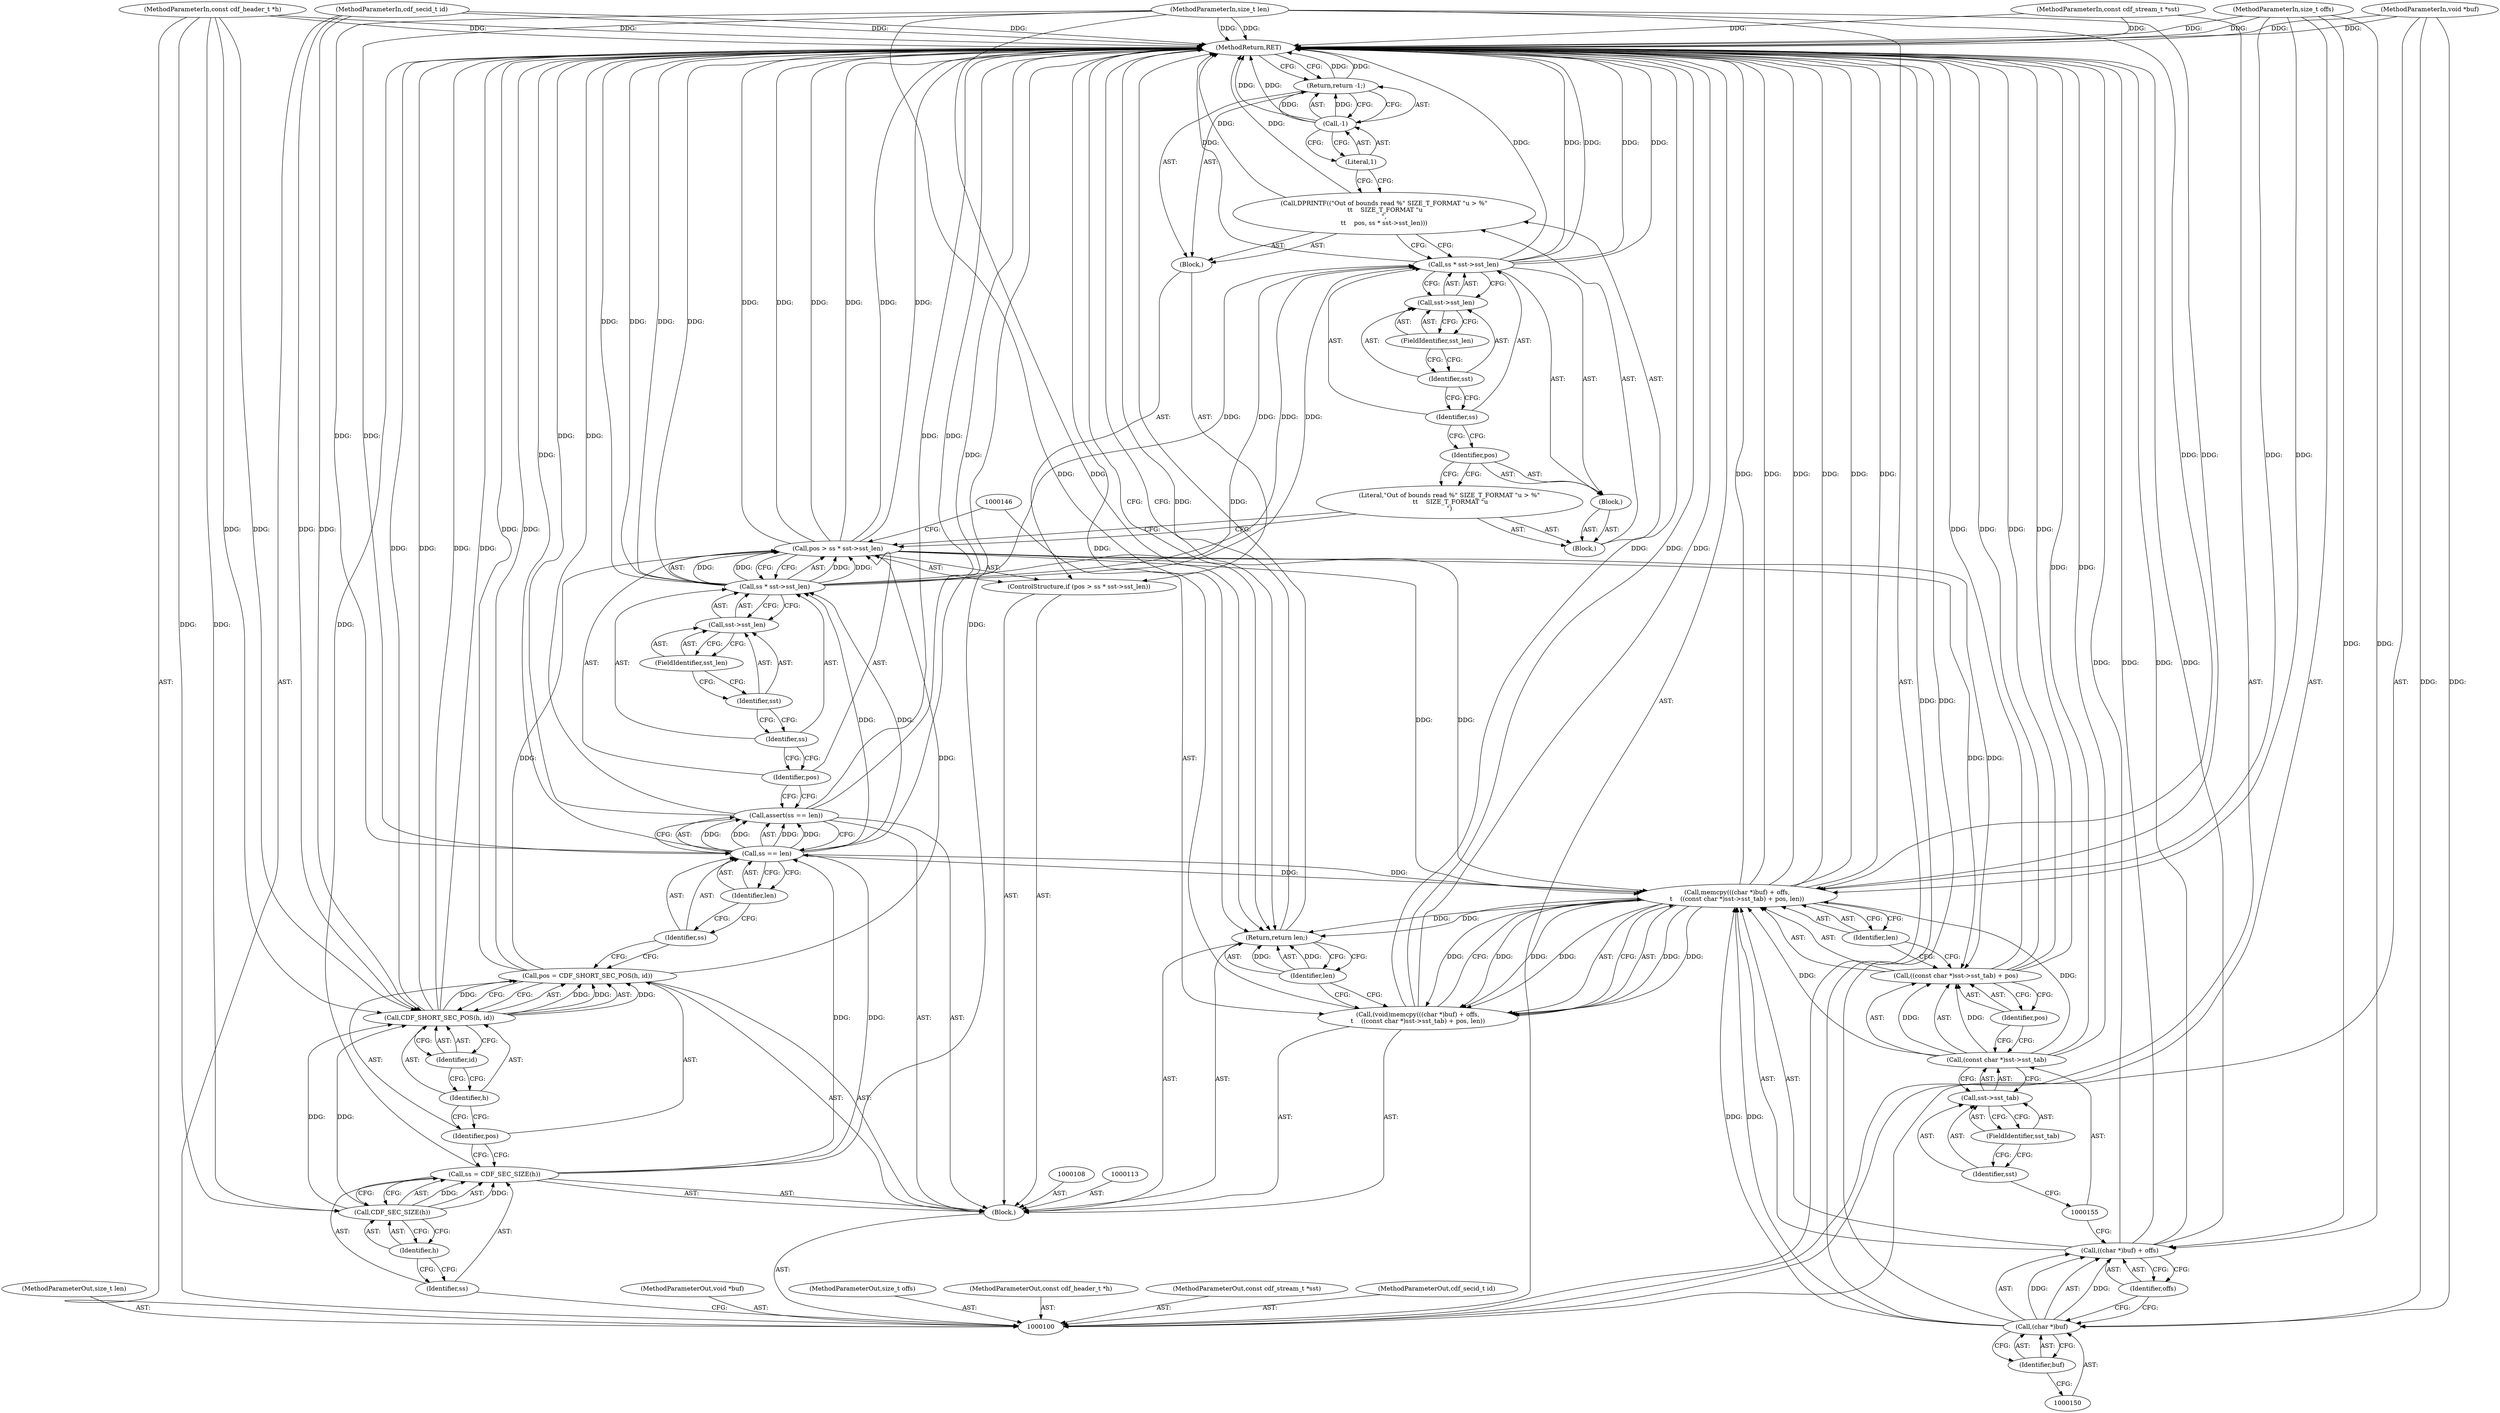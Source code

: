 digraph "1_file_1aec04dbf8a24b8a6ba64c4f74efa0628e36db0b_0" {
"1000163" [label="(MethodReturn,RET)"];
"1000101" [label="(MethodParameterIn,const cdf_stream_t *sst)"];
"1000236" [label="(MethodParameterOut,const cdf_stream_t *sst)"];
"1000102" [label="(MethodParameterIn,void *buf)"];
"1000237" [label="(MethodParameterOut,void *buf)"];
"1000103" [label="(MethodParameterIn,size_t offs)"];
"1000238" [label="(MethodParameterOut,size_t offs)"];
"1000137" [label="(Call,ss * sst->sst_len)"];
"1000138" [label="(Identifier,ss)"];
"1000139" [label="(Call,sst->sst_len)"];
"1000140" [label="(Identifier,sst)"];
"1000141" [label="(FieldIdentifier,sst_len)"];
"1000135" [label="(Block,)"];
"1000136" [label="(Identifier,pos)"];
"1000143" [label="(Call,-1)"];
"1000144" [label="(Literal,1)"];
"1000142" [label="(Return,return -1;)"];
"1000148" [label="(Call,((char *)buf) + offs)"];
"1000149" [label="(Call,(char *)buf)"];
"1000145" [label="(Call,(void)memcpy(((char *)buf) + offs,\n\t    ((const char *)sst->sst_tab) + pos, len))"];
"1000151" [label="(Identifier,buf)"];
"1000152" [label="(Identifier,offs)"];
"1000147" [label="(Call,memcpy(((char *)buf) + offs,\n\t    ((const char *)sst->sst_tab) + pos, len))"];
"1000156" [label="(Call,sst->sst_tab)"];
"1000157" [label="(Identifier,sst)"];
"1000158" [label="(FieldIdentifier,sst_tab)"];
"1000159" [label="(Identifier,pos)"];
"1000160" [label="(Identifier,len)"];
"1000153" [label="(Call,((const char *)sst->sst_tab) + pos)"];
"1000154" [label="(Call,(const char *)sst->sst_tab)"];
"1000161" [label="(Return,return len;)"];
"1000162" [label="(Identifier,len)"];
"1000105" [label="(MethodParameterIn,const cdf_header_t *h)"];
"1000240" [label="(MethodParameterOut,const cdf_header_t *h)"];
"1000106" [label="(MethodParameterIn,cdf_secid_t id)"];
"1000241" [label="(MethodParameterOut,cdf_secid_t id)"];
"1000104" [label="(MethodParameterIn,size_t len)"];
"1000239" [label="(MethodParameterOut,size_t len)"];
"1000107" [label="(Block,)"];
"1000111" [label="(Call,CDF_SEC_SIZE(h))"];
"1000112" [label="(Identifier,h)"];
"1000109" [label="(Call,ss = CDF_SEC_SIZE(h))"];
"1000110" [label="(Identifier,ss)"];
"1000116" [label="(Call,CDF_SHORT_SEC_POS(h, id))"];
"1000117" [label="(Identifier,h)"];
"1000118" [label="(Identifier,id)"];
"1000114" [label="(Call,pos = CDF_SHORT_SEC_POS(h, id))"];
"1000115" [label="(Identifier,pos)"];
"1000122" [label="(Identifier,len)"];
"1000119" [label="(Call,assert(ss == len))"];
"1000120" [label="(Call,ss == len)"];
"1000121" [label="(Identifier,ss)"];
"1000123" [label="(ControlStructure,if (pos > ss * sst->sst_len))"];
"1000126" [label="(Call,ss * sst->sst_len)"];
"1000127" [label="(Identifier,ss)"];
"1000128" [label="(Call,sst->sst_len)"];
"1000129" [label="(Identifier,sst)"];
"1000130" [label="(FieldIdentifier,sst_len)"];
"1000131" [label="(Block,)"];
"1000124" [label="(Call,pos > ss * sst->sst_len)"];
"1000125" [label="(Identifier,pos)"];
"1000133" [label="(Block,)"];
"1000134" [label="(Literal,\"Out of bounds read %\" SIZE_T_FORMAT \"u > %\"\n \t\t    SIZE_T_FORMAT \"u\n\")"];
"1000132" [label="(Call,DPRINTF((\"Out of bounds read %\" SIZE_T_FORMAT \"u > %\"\n \t\t    SIZE_T_FORMAT \"u\n\",\n\t\t    pos, ss * sst->sst_len)))"];
"1000163" -> "1000100"  [label="AST: "];
"1000163" -> "1000142"  [label="CFG: "];
"1000163" -> "1000161"  [label="CFG: "];
"1000161" -> "1000163"  [label="DDG: "];
"1000142" -> "1000163"  [label="DDG: "];
"1000124" -> "1000163"  [label="DDG: "];
"1000124" -> "1000163"  [label="DDG: "];
"1000124" -> "1000163"  [label="DDG: "];
"1000149" -> "1000163"  [label="DDG: "];
"1000104" -> "1000163"  [label="DDG: "];
"1000105" -> "1000163"  [label="DDG: "];
"1000148" -> "1000163"  [label="DDG: "];
"1000148" -> "1000163"  [label="DDG: "];
"1000103" -> "1000163"  [label="DDG: "];
"1000116" -> "1000163"  [label="DDG: "];
"1000116" -> "1000163"  [label="DDG: "];
"1000102" -> "1000163"  [label="DDG: "];
"1000153" -> "1000163"  [label="DDG: "];
"1000153" -> "1000163"  [label="DDG: "];
"1000119" -> "1000163"  [label="DDG: "];
"1000119" -> "1000163"  [label="DDG: "];
"1000147" -> "1000163"  [label="DDG: "];
"1000147" -> "1000163"  [label="DDG: "];
"1000147" -> "1000163"  [label="DDG: "];
"1000132" -> "1000163"  [label="DDG: "];
"1000137" -> "1000163"  [label="DDG: "];
"1000137" -> "1000163"  [label="DDG: "];
"1000137" -> "1000163"  [label="DDG: "];
"1000126" -> "1000163"  [label="DDG: "];
"1000126" -> "1000163"  [label="DDG: "];
"1000101" -> "1000163"  [label="DDG: "];
"1000143" -> "1000163"  [label="DDG: "];
"1000120" -> "1000163"  [label="DDG: "];
"1000145" -> "1000163"  [label="DDG: "];
"1000145" -> "1000163"  [label="DDG: "];
"1000154" -> "1000163"  [label="DDG: "];
"1000109" -> "1000163"  [label="DDG: "];
"1000114" -> "1000163"  [label="DDG: "];
"1000106" -> "1000163"  [label="DDG: "];
"1000101" -> "1000100"  [label="AST: "];
"1000101" -> "1000163"  [label="DDG: "];
"1000236" -> "1000100"  [label="AST: "];
"1000102" -> "1000100"  [label="AST: "];
"1000102" -> "1000163"  [label="DDG: "];
"1000102" -> "1000149"  [label="DDG: "];
"1000237" -> "1000100"  [label="AST: "];
"1000103" -> "1000100"  [label="AST: "];
"1000103" -> "1000163"  [label="DDG: "];
"1000103" -> "1000147"  [label="DDG: "];
"1000103" -> "1000148"  [label="DDG: "];
"1000238" -> "1000100"  [label="AST: "];
"1000137" -> "1000135"  [label="AST: "];
"1000137" -> "1000139"  [label="CFG: "];
"1000138" -> "1000137"  [label="AST: "];
"1000139" -> "1000137"  [label="AST: "];
"1000132" -> "1000137"  [label="CFG: "];
"1000137" -> "1000163"  [label="DDG: "];
"1000137" -> "1000163"  [label="DDG: "];
"1000137" -> "1000163"  [label="DDG: "];
"1000126" -> "1000137"  [label="DDG: "];
"1000126" -> "1000137"  [label="DDG: "];
"1000138" -> "1000137"  [label="AST: "];
"1000138" -> "1000136"  [label="CFG: "];
"1000140" -> "1000138"  [label="CFG: "];
"1000139" -> "1000137"  [label="AST: "];
"1000139" -> "1000141"  [label="CFG: "];
"1000140" -> "1000139"  [label="AST: "];
"1000141" -> "1000139"  [label="AST: "];
"1000137" -> "1000139"  [label="CFG: "];
"1000140" -> "1000139"  [label="AST: "];
"1000140" -> "1000138"  [label="CFG: "];
"1000141" -> "1000140"  [label="CFG: "];
"1000141" -> "1000139"  [label="AST: "];
"1000141" -> "1000140"  [label="CFG: "];
"1000139" -> "1000141"  [label="CFG: "];
"1000135" -> "1000133"  [label="AST: "];
"1000136" -> "1000135"  [label="AST: "];
"1000137" -> "1000135"  [label="AST: "];
"1000136" -> "1000135"  [label="AST: "];
"1000136" -> "1000134"  [label="CFG: "];
"1000138" -> "1000136"  [label="CFG: "];
"1000143" -> "1000142"  [label="AST: "];
"1000143" -> "1000144"  [label="CFG: "];
"1000144" -> "1000143"  [label="AST: "];
"1000142" -> "1000143"  [label="CFG: "];
"1000143" -> "1000163"  [label="DDG: "];
"1000143" -> "1000142"  [label="DDG: "];
"1000144" -> "1000143"  [label="AST: "];
"1000144" -> "1000132"  [label="CFG: "];
"1000143" -> "1000144"  [label="CFG: "];
"1000142" -> "1000131"  [label="AST: "];
"1000142" -> "1000143"  [label="CFG: "];
"1000143" -> "1000142"  [label="AST: "];
"1000163" -> "1000142"  [label="CFG: "];
"1000142" -> "1000163"  [label="DDG: "];
"1000143" -> "1000142"  [label="DDG: "];
"1000148" -> "1000147"  [label="AST: "];
"1000148" -> "1000152"  [label="CFG: "];
"1000149" -> "1000148"  [label="AST: "];
"1000152" -> "1000148"  [label="AST: "];
"1000155" -> "1000148"  [label="CFG: "];
"1000148" -> "1000163"  [label="DDG: "];
"1000148" -> "1000163"  [label="DDG: "];
"1000149" -> "1000148"  [label="DDG: "];
"1000103" -> "1000148"  [label="DDG: "];
"1000149" -> "1000148"  [label="AST: "];
"1000149" -> "1000151"  [label="CFG: "];
"1000150" -> "1000149"  [label="AST: "];
"1000151" -> "1000149"  [label="AST: "];
"1000152" -> "1000149"  [label="CFG: "];
"1000149" -> "1000163"  [label="DDG: "];
"1000149" -> "1000147"  [label="DDG: "];
"1000149" -> "1000148"  [label="DDG: "];
"1000102" -> "1000149"  [label="DDG: "];
"1000145" -> "1000107"  [label="AST: "];
"1000145" -> "1000147"  [label="CFG: "];
"1000146" -> "1000145"  [label="AST: "];
"1000147" -> "1000145"  [label="AST: "];
"1000162" -> "1000145"  [label="CFG: "];
"1000145" -> "1000163"  [label="DDG: "];
"1000145" -> "1000163"  [label="DDG: "];
"1000147" -> "1000145"  [label="DDG: "];
"1000147" -> "1000145"  [label="DDG: "];
"1000147" -> "1000145"  [label="DDG: "];
"1000151" -> "1000149"  [label="AST: "];
"1000151" -> "1000150"  [label="CFG: "];
"1000149" -> "1000151"  [label="CFG: "];
"1000152" -> "1000148"  [label="AST: "];
"1000152" -> "1000149"  [label="CFG: "];
"1000148" -> "1000152"  [label="CFG: "];
"1000147" -> "1000145"  [label="AST: "];
"1000147" -> "1000160"  [label="CFG: "];
"1000148" -> "1000147"  [label="AST: "];
"1000153" -> "1000147"  [label="AST: "];
"1000160" -> "1000147"  [label="AST: "];
"1000145" -> "1000147"  [label="CFG: "];
"1000147" -> "1000163"  [label="DDG: "];
"1000147" -> "1000163"  [label="DDG: "];
"1000147" -> "1000163"  [label="DDG: "];
"1000147" -> "1000145"  [label="DDG: "];
"1000147" -> "1000145"  [label="DDG: "];
"1000147" -> "1000145"  [label="DDG: "];
"1000149" -> "1000147"  [label="DDG: "];
"1000103" -> "1000147"  [label="DDG: "];
"1000154" -> "1000147"  [label="DDG: "];
"1000124" -> "1000147"  [label="DDG: "];
"1000120" -> "1000147"  [label="DDG: "];
"1000104" -> "1000147"  [label="DDG: "];
"1000147" -> "1000161"  [label="DDG: "];
"1000156" -> "1000154"  [label="AST: "];
"1000156" -> "1000158"  [label="CFG: "];
"1000157" -> "1000156"  [label="AST: "];
"1000158" -> "1000156"  [label="AST: "];
"1000154" -> "1000156"  [label="CFG: "];
"1000157" -> "1000156"  [label="AST: "];
"1000157" -> "1000155"  [label="CFG: "];
"1000158" -> "1000157"  [label="CFG: "];
"1000158" -> "1000156"  [label="AST: "];
"1000158" -> "1000157"  [label="CFG: "];
"1000156" -> "1000158"  [label="CFG: "];
"1000159" -> "1000153"  [label="AST: "];
"1000159" -> "1000154"  [label="CFG: "];
"1000153" -> "1000159"  [label="CFG: "];
"1000160" -> "1000147"  [label="AST: "];
"1000160" -> "1000153"  [label="CFG: "];
"1000147" -> "1000160"  [label="CFG: "];
"1000153" -> "1000147"  [label="AST: "];
"1000153" -> "1000159"  [label="CFG: "];
"1000154" -> "1000153"  [label="AST: "];
"1000159" -> "1000153"  [label="AST: "];
"1000160" -> "1000153"  [label="CFG: "];
"1000153" -> "1000163"  [label="DDG: "];
"1000153" -> "1000163"  [label="DDG: "];
"1000154" -> "1000153"  [label="DDG: "];
"1000124" -> "1000153"  [label="DDG: "];
"1000154" -> "1000153"  [label="AST: "];
"1000154" -> "1000156"  [label="CFG: "];
"1000155" -> "1000154"  [label="AST: "];
"1000156" -> "1000154"  [label="AST: "];
"1000159" -> "1000154"  [label="CFG: "];
"1000154" -> "1000163"  [label="DDG: "];
"1000154" -> "1000147"  [label="DDG: "];
"1000154" -> "1000153"  [label="DDG: "];
"1000161" -> "1000107"  [label="AST: "];
"1000161" -> "1000162"  [label="CFG: "];
"1000162" -> "1000161"  [label="AST: "];
"1000163" -> "1000161"  [label="CFG: "];
"1000161" -> "1000163"  [label="DDG: "];
"1000162" -> "1000161"  [label="DDG: "];
"1000147" -> "1000161"  [label="DDG: "];
"1000104" -> "1000161"  [label="DDG: "];
"1000162" -> "1000161"  [label="AST: "];
"1000162" -> "1000145"  [label="CFG: "];
"1000161" -> "1000162"  [label="CFG: "];
"1000162" -> "1000161"  [label="DDG: "];
"1000105" -> "1000100"  [label="AST: "];
"1000105" -> "1000163"  [label="DDG: "];
"1000105" -> "1000111"  [label="DDG: "];
"1000105" -> "1000116"  [label="DDG: "];
"1000240" -> "1000100"  [label="AST: "];
"1000106" -> "1000100"  [label="AST: "];
"1000106" -> "1000163"  [label="DDG: "];
"1000106" -> "1000116"  [label="DDG: "];
"1000241" -> "1000100"  [label="AST: "];
"1000104" -> "1000100"  [label="AST: "];
"1000104" -> "1000163"  [label="DDG: "];
"1000104" -> "1000120"  [label="DDG: "];
"1000104" -> "1000147"  [label="DDG: "];
"1000104" -> "1000161"  [label="DDG: "];
"1000239" -> "1000100"  [label="AST: "];
"1000107" -> "1000100"  [label="AST: "];
"1000108" -> "1000107"  [label="AST: "];
"1000109" -> "1000107"  [label="AST: "];
"1000113" -> "1000107"  [label="AST: "];
"1000114" -> "1000107"  [label="AST: "];
"1000119" -> "1000107"  [label="AST: "];
"1000123" -> "1000107"  [label="AST: "];
"1000145" -> "1000107"  [label="AST: "];
"1000161" -> "1000107"  [label="AST: "];
"1000111" -> "1000109"  [label="AST: "];
"1000111" -> "1000112"  [label="CFG: "];
"1000112" -> "1000111"  [label="AST: "];
"1000109" -> "1000111"  [label="CFG: "];
"1000111" -> "1000109"  [label="DDG: "];
"1000105" -> "1000111"  [label="DDG: "];
"1000111" -> "1000116"  [label="DDG: "];
"1000112" -> "1000111"  [label="AST: "];
"1000112" -> "1000110"  [label="CFG: "];
"1000111" -> "1000112"  [label="CFG: "];
"1000109" -> "1000107"  [label="AST: "];
"1000109" -> "1000111"  [label="CFG: "];
"1000110" -> "1000109"  [label="AST: "];
"1000111" -> "1000109"  [label="AST: "];
"1000115" -> "1000109"  [label="CFG: "];
"1000109" -> "1000163"  [label="DDG: "];
"1000111" -> "1000109"  [label="DDG: "];
"1000109" -> "1000120"  [label="DDG: "];
"1000110" -> "1000109"  [label="AST: "];
"1000110" -> "1000100"  [label="CFG: "];
"1000112" -> "1000110"  [label="CFG: "];
"1000116" -> "1000114"  [label="AST: "];
"1000116" -> "1000118"  [label="CFG: "];
"1000117" -> "1000116"  [label="AST: "];
"1000118" -> "1000116"  [label="AST: "];
"1000114" -> "1000116"  [label="CFG: "];
"1000116" -> "1000163"  [label="DDG: "];
"1000116" -> "1000163"  [label="DDG: "];
"1000116" -> "1000114"  [label="DDG: "];
"1000116" -> "1000114"  [label="DDG: "];
"1000111" -> "1000116"  [label="DDG: "];
"1000105" -> "1000116"  [label="DDG: "];
"1000106" -> "1000116"  [label="DDG: "];
"1000117" -> "1000116"  [label="AST: "];
"1000117" -> "1000115"  [label="CFG: "];
"1000118" -> "1000117"  [label="CFG: "];
"1000118" -> "1000116"  [label="AST: "];
"1000118" -> "1000117"  [label="CFG: "];
"1000116" -> "1000118"  [label="CFG: "];
"1000114" -> "1000107"  [label="AST: "];
"1000114" -> "1000116"  [label="CFG: "];
"1000115" -> "1000114"  [label="AST: "];
"1000116" -> "1000114"  [label="AST: "];
"1000121" -> "1000114"  [label="CFG: "];
"1000114" -> "1000163"  [label="DDG: "];
"1000116" -> "1000114"  [label="DDG: "];
"1000116" -> "1000114"  [label="DDG: "];
"1000114" -> "1000124"  [label="DDG: "];
"1000115" -> "1000114"  [label="AST: "];
"1000115" -> "1000109"  [label="CFG: "];
"1000117" -> "1000115"  [label="CFG: "];
"1000122" -> "1000120"  [label="AST: "];
"1000122" -> "1000121"  [label="CFG: "];
"1000120" -> "1000122"  [label="CFG: "];
"1000119" -> "1000107"  [label="AST: "];
"1000119" -> "1000120"  [label="CFG: "];
"1000120" -> "1000119"  [label="AST: "];
"1000125" -> "1000119"  [label="CFG: "];
"1000119" -> "1000163"  [label="DDG: "];
"1000119" -> "1000163"  [label="DDG: "];
"1000120" -> "1000119"  [label="DDG: "];
"1000120" -> "1000119"  [label="DDG: "];
"1000120" -> "1000119"  [label="AST: "];
"1000120" -> "1000122"  [label="CFG: "];
"1000121" -> "1000120"  [label="AST: "];
"1000122" -> "1000120"  [label="AST: "];
"1000119" -> "1000120"  [label="CFG: "];
"1000120" -> "1000163"  [label="DDG: "];
"1000120" -> "1000119"  [label="DDG: "];
"1000120" -> "1000119"  [label="DDG: "];
"1000109" -> "1000120"  [label="DDG: "];
"1000104" -> "1000120"  [label="DDG: "];
"1000120" -> "1000126"  [label="DDG: "];
"1000120" -> "1000147"  [label="DDG: "];
"1000121" -> "1000120"  [label="AST: "];
"1000121" -> "1000114"  [label="CFG: "];
"1000122" -> "1000121"  [label="CFG: "];
"1000123" -> "1000107"  [label="AST: "];
"1000124" -> "1000123"  [label="AST: "];
"1000131" -> "1000123"  [label="AST: "];
"1000126" -> "1000124"  [label="AST: "];
"1000126" -> "1000128"  [label="CFG: "];
"1000127" -> "1000126"  [label="AST: "];
"1000128" -> "1000126"  [label="AST: "];
"1000124" -> "1000126"  [label="CFG: "];
"1000126" -> "1000163"  [label="DDG: "];
"1000126" -> "1000163"  [label="DDG: "];
"1000126" -> "1000124"  [label="DDG: "];
"1000126" -> "1000124"  [label="DDG: "];
"1000120" -> "1000126"  [label="DDG: "];
"1000126" -> "1000137"  [label="DDG: "];
"1000126" -> "1000137"  [label="DDG: "];
"1000127" -> "1000126"  [label="AST: "];
"1000127" -> "1000125"  [label="CFG: "];
"1000129" -> "1000127"  [label="CFG: "];
"1000128" -> "1000126"  [label="AST: "];
"1000128" -> "1000130"  [label="CFG: "];
"1000129" -> "1000128"  [label="AST: "];
"1000130" -> "1000128"  [label="AST: "];
"1000126" -> "1000128"  [label="CFG: "];
"1000129" -> "1000128"  [label="AST: "];
"1000129" -> "1000127"  [label="CFG: "];
"1000130" -> "1000129"  [label="CFG: "];
"1000130" -> "1000128"  [label="AST: "];
"1000130" -> "1000129"  [label="CFG: "];
"1000128" -> "1000130"  [label="CFG: "];
"1000131" -> "1000123"  [label="AST: "];
"1000132" -> "1000131"  [label="AST: "];
"1000142" -> "1000131"  [label="AST: "];
"1000124" -> "1000123"  [label="AST: "];
"1000124" -> "1000126"  [label="CFG: "];
"1000125" -> "1000124"  [label="AST: "];
"1000126" -> "1000124"  [label="AST: "];
"1000134" -> "1000124"  [label="CFG: "];
"1000146" -> "1000124"  [label="CFG: "];
"1000124" -> "1000163"  [label="DDG: "];
"1000124" -> "1000163"  [label="DDG: "];
"1000124" -> "1000163"  [label="DDG: "];
"1000114" -> "1000124"  [label="DDG: "];
"1000126" -> "1000124"  [label="DDG: "];
"1000126" -> "1000124"  [label="DDG: "];
"1000124" -> "1000147"  [label="DDG: "];
"1000124" -> "1000153"  [label="DDG: "];
"1000125" -> "1000124"  [label="AST: "];
"1000125" -> "1000119"  [label="CFG: "];
"1000127" -> "1000125"  [label="CFG: "];
"1000133" -> "1000132"  [label="AST: "];
"1000134" -> "1000133"  [label="AST: "];
"1000135" -> "1000133"  [label="AST: "];
"1000134" -> "1000133"  [label="AST: "];
"1000134" -> "1000124"  [label="CFG: "];
"1000136" -> "1000134"  [label="CFG: "];
"1000132" -> "1000131"  [label="AST: "];
"1000132" -> "1000137"  [label="CFG: "];
"1000133" -> "1000132"  [label="AST: "];
"1000144" -> "1000132"  [label="CFG: "];
"1000132" -> "1000163"  [label="DDG: "];
}

